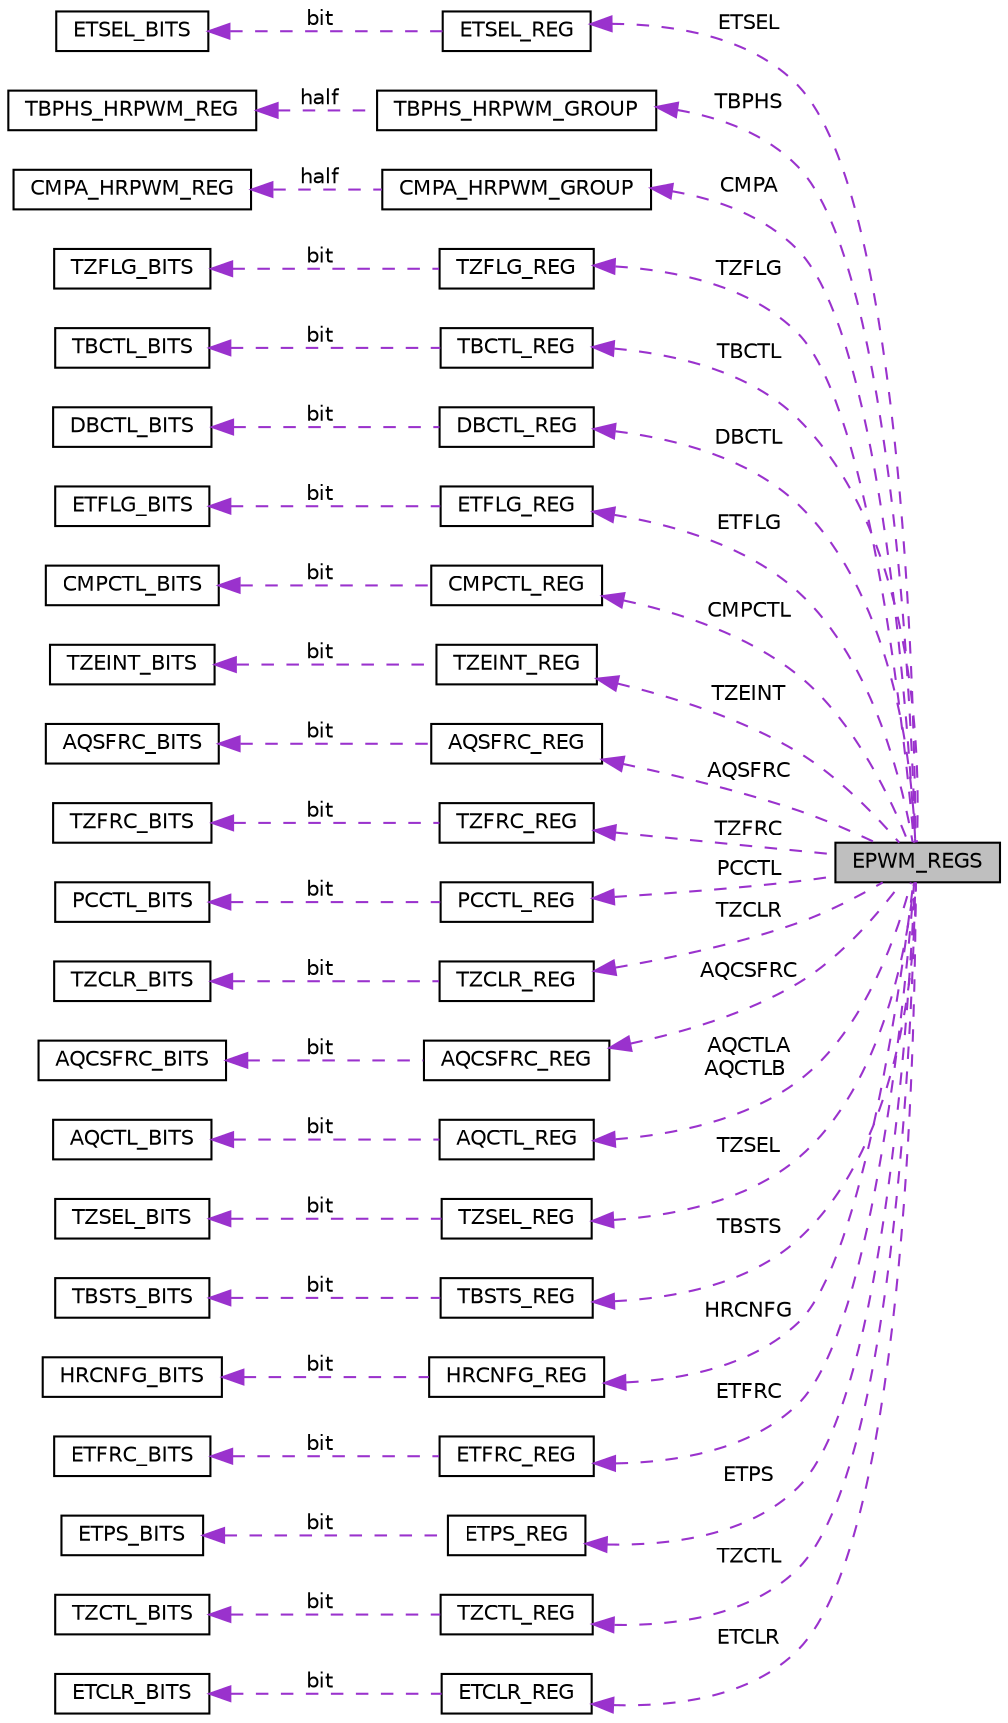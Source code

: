 digraph "EPWM_REGS"
{
  edge [fontname="Helvetica",fontsize="10",labelfontname="Helvetica",labelfontsize="10"];
  node [fontname="Helvetica",fontsize="10",shape=record];
  rankdir="LR";
  Node1 [label="EPWM_REGS",height=0.2,width=0.4,color="black", fillcolor="grey75", style="filled", fontcolor="black"];
  Node2 -> Node1 [dir="back",color="darkorchid3",fontsize="10",style="dashed",label=" ETSEL" ,fontname="Helvetica"];
  Node2 [label="ETSEL_REG",height=0.2,width=0.4,color="black", fillcolor="white", style="filled",URL="$union_e_t_s_e_l___r_e_g.html"];
  Node3 -> Node2 [dir="back",color="darkorchid3",fontsize="10",style="dashed",label=" bit" ,fontname="Helvetica"];
  Node3 [label="ETSEL_BITS",height=0.2,width=0.4,color="black", fillcolor="white", style="filled",URL="$struct_e_t_s_e_l___b_i_t_s.html"];
  Node4 -> Node1 [dir="back",color="darkorchid3",fontsize="10",style="dashed",label=" TBPHS" ,fontname="Helvetica"];
  Node4 [label="TBPHS_HRPWM_GROUP",height=0.2,width=0.4,color="black", fillcolor="white", style="filled",URL="$union_t_b_p_h_s___h_r_p_w_m___g_r_o_u_p.html"];
  Node5 -> Node4 [dir="back",color="darkorchid3",fontsize="10",style="dashed",label=" half" ,fontname="Helvetica"];
  Node5 [label="TBPHS_HRPWM_REG",height=0.2,width=0.4,color="black", fillcolor="white", style="filled",URL="$struct_t_b_p_h_s___h_r_p_w_m___r_e_g.html"];
  Node6 -> Node1 [dir="back",color="darkorchid3",fontsize="10",style="dashed",label=" CMPA" ,fontname="Helvetica"];
  Node6 [label="CMPA_HRPWM_GROUP",height=0.2,width=0.4,color="black", fillcolor="white", style="filled",URL="$union_c_m_p_a___h_r_p_w_m___g_r_o_u_p.html"];
  Node7 -> Node6 [dir="back",color="darkorchid3",fontsize="10",style="dashed",label=" half" ,fontname="Helvetica"];
  Node7 [label="CMPA_HRPWM_REG",height=0.2,width=0.4,color="black", fillcolor="white", style="filled",URL="$struct_c_m_p_a___h_r_p_w_m___r_e_g.html"];
  Node8 -> Node1 [dir="back",color="darkorchid3",fontsize="10",style="dashed",label=" TZFLG" ,fontname="Helvetica"];
  Node8 [label="TZFLG_REG",height=0.2,width=0.4,color="black", fillcolor="white", style="filled",URL="$union_t_z_f_l_g___r_e_g.html"];
  Node9 -> Node8 [dir="back",color="darkorchid3",fontsize="10",style="dashed",label=" bit" ,fontname="Helvetica"];
  Node9 [label="TZFLG_BITS",height=0.2,width=0.4,color="black", fillcolor="white", style="filled",URL="$struct_t_z_f_l_g___b_i_t_s.html"];
  Node10 -> Node1 [dir="back",color="darkorchid3",fontsize="10",style="dashed",label=" TBCTL" ,fontname="Helvetica"];
  Node10 [label="TBCTL_REG",height=0.2,width=0.4,color="black", fillcolor="white", style="filled",URL="$union_t_b_c_t_l___r_e_g.html"];
  Node11 -> Node10 [dir="back",color="darkorchid3",fontsize="10",style="dashed",label=" bit" ,fontname="Helvetica"];
  Node11 [label="TBCTL_BITS",height=0.2,width=0.4,color="black", fillcolor="white", style="filled",URL="$struct_t_b_c_t_l___b_i_t_s.html"];
  Node12 -> Node1 [dir="back",color="darkorchid3",fontsize="10",style="dashed",label=" DBCTL" ,fontname="Helvetica"];
  Node12 [label="DBCTL_REG",height=0.2,width=0.4,color="black", fillcolor="white", style="filled",URL="$union_d_b_c_t_l___r_e_g.html"];
  Node13 -> Node12 [dir="back",color="darkorchid3",fontsize="10",style="dashed",label=" bit" ,fontname="Helvetica"];
  Node13 [label="DBCTL_BITS",height=0.2,width=0.4,color="black", fillcolor="white", style="filled",URL="$struct_d_b_c_t_l___b_i_t_s.html"];
  Node14 -> Node1 [dir="back",color="darkorchid3",fontsize="10",style="dashed",label=" ETFLG" ,fontname="Helvetica"];
  Node14 [label="ETFLG_REG",height=0.2,width=0.4,color="black", fillcolor="white", style="filled",URL="$union_e_t_f_l_g___r_e_g.html"];
  Node15 -> Node14 [dir="back",color="darkorchid3",fontsize="10",style="dashed",label=" bit" ,fontname="Helvetica"];
  Node15 [label="ETFLG_BITS",height=0.2,width=0.4,color="black", fillcolor="white", style="filled",URL="$struct_e_t_f_l_g___b_i_t_s.html"];
  Node16 -> Node1 [dir="back",color="darkorchid3",fontsize="10",style="dashed",label=" CMPCTL" ,fontname="Helvetica"];
  Node16 [label="CMPCTL_REG",height=0.2,width=0.4,color="black", fillcolor="white", style="filled",URL="$union_c_m_p_c_t_l___r_e_g.html"];
  Node17 -> Node16 [dir="back",color="darkorchid3",fontsize="10",style="dashed",label=" bit" ,fontname="Helvetica"];
  Node17 [label="CMPCTL_BITS",height=0.2,width=0.4,color="black", fillcolor="white", style="filled",URL="$struct_c_m_p_c_t_l___b_i_t_s.html"];
  Node18 -> Node1 [dir="back",color="darkorchid3",fontsize="10",style="dashed",label=" TZEINT" ,fontname="Helvetica"];
  Node18 [label="TZEINT_REG",height=0.2,width=0.4,color="black", fillcolor="white", style="filled",URL="$union_t_z_e_i_n_t___r_e_g.html"];
  Node19 -> Node18 [dir="back",color="darkorchid3",fontsize="10",style="dashed",label=" bit" ,fontname="Helvetica"];
  Node19 [label="TZEINT_BITS",height=0.2,width=0.4,color="black", fillcolor="white", style="filled",URL="$struct_t_z_e_i_n_t___b_i_t_s.html"];
  Node20 -> Node1 [dir="back",color="darkorchid3",fontsize="10",style="dashed",label=" AQSFRC" ,fontname="Helvetica"];
  Node20 [label="AQSFRC_REG",height=0.2,width=0.4,color="black", fillcolor="white", style="filled",URL="$union_a_q_s_f_r_c___r_e_g.html"];
  Node21 -> Node20 [dir="back",color="darkorchid3",fontsize="10",style="dashed",label=" bit" ,fontname="Helvetica"];
  Node21 [label="AQSFRC_BITS",height=0.2,width=0.4,color="black", fillcolor="white", style="filled",URL="$struct_a_q_s_f_r_c___b_i_t_s.html"];
  Node22 -> Node1 [dir="back",color="darkorchid3",fontsize="10",style="dashed",label=" TZFRC" ,fontname="Helvetica"];
  Node22 [label="TZFRC_REG",height=0.2,width=0.4,color="black", fillcolor="white", style="filled",URL="$union_t_z_f_r_c___r_e_g.html"];
  Node23 -> Node22 [dir="back",color="darkorchid3",fontsize="10",style="dashed",label=" bit" ,fontname="Helvetica"];
  Node23 [label="TZFRC_BITS",height=0.2,width=0.4,color="black", fillcolor="white", style="filled",URL="$struct_t_z_f_r_c___b_i_t_s.html"];
  Node24 -> Node1 [dir="back",color="darkorchid3",fontsize="10",style="dashed",label=" PCCTL" ,fontname="Helvetica"];
  Node24 [label="PCCTL_REG",height=0.2,width=0.4,color="black", fillcolor="white", style="filled",URL="$union_p_c_c_t_l___r_e_g.html"];
  Node25 -> Node24 [dir="back",color="darkorchid3",fontsize="10",style="dashed",label=" bit" ,fontname="Helvetica"];
  Node25 [label="PCCTL_BITS",height=0.2,width=0.4,color="black", fillcolor="white", style="filled",URL="$struct_p_c_c_t_l___b_i_t_s.html"];
  Node26 -> Node1 [dir="back",color="darkorchid3",fontsize="10",style="dashed",label=" TZCLR" ,fontname="Helvetica"];
  Node26 [label="TZCLR_REG",height=0.2,width=0.4,color="black", fillcolor="white", style="filled",URL="$union_t_z_c_l_r___r_e_g.html"];
  Node27 -> Node26 [dir="back",color="darkorchid3",fontsize="10",style="dashed",label=" bit" ,fontname="Helvetica"];
  Node27 [label="TZCLR_BITS",height=0.2,width=0.4,color="black", fillcolor="white", style="filled",URL="$struct_t_z_c_l_r___b_i_t_s.html"];
  Node28 -> Node1 [dir="back",color="darkorchid3",fontsize="10",style="dashed",label=" AQCSFRC" ,fontname="Helvetica"];
  Node28 [label="AQCSFRC_REG",height=0.2,width=0.4,color="black", fillcolor="white", style="filled",URL="$union_a_q_c_s_f_r_c___r_e_g.html"];
  Node29 -> Node28 [dir="back",color="darkorchid3",fontsize="10",style="dashed",label=" bit" ,fontname="Helvetica"];
  Node29 [label="AQCSFRC_BITS",height=0.2,width=0.4,color="black", fillcolor="white", style="filled",URL="$struct_a_q_c_s_f_r_c___b_i_t_s.html"];
  Node30 -> Node1 [dir="back",color="darkorchid3",fontsize="10",style="dashed",label=" AQCTLA\nAQCTLB" ,fontname="Helvetica"];
  Node30 [label="AQCTL_REG",height=0.2,width=0.4,color="black", fillcolor="white", style="filled",URL="$union_a_q_c_t_l___r_e_g.html"];
  Node31 -> Node30 [dir="back",color="darkorchid3",fontsize="10",style="dashed",label=" bit" ,fontname="Helvetica"];
  Node31 [label="AQCTL_BITS",height=0.2,width=0.4,color="black", fillcolor="white", style="filled",URL="$struct_a_q_c_t_l___b_i_t_s.html"];
  Node32 -> Node1 [dir="back",color="darkorchid3",fontsize="10",style="dashed",label=" TZSEL" ,fontname="Helvetica"];
  Node32 [label="TZSEL_REG",height=0.2,width=0.4,color="black", fillcolor="white", style="filled",URL="$union_t_z_s_e_l___r_e_g.html"];
  Node33 -> Node32 [dir="back",color="darkorchid3",fontsize="10",style="dashed",label=" bit" ,fontname="Helvetica"];
  Node33 [label="TZSEL_BITS",height=0.2,width=0.4,color="black", fillcolor="white", style="filled",URL="$struct_t_z_s_e_l___b_i_t_s.html"];
  Node34 -> Node1 [dir="back",color="darkorchid3",fontsize="10",style="dashed",label=" TBSTS" ,fontname="Helvetica"];
  Node34 [label="TBSTS_REG",height=0.2,width=0.4,color="black", fillcolor="white", style="filled",URL="$union_t_b_s_t_s___r_e_g.html"];
  Node35 -> Node34 [dir="back",color="darkorchid3",fontsize="10",style="dashed",label=" bit" ,fontname="Helvetica"];
  Node35 [label="TBSTS_BITS",height=0.2,width=0.4,color="black", fillcolor="white", style="filled",URL="$struct_t_b_s_t_s___b_i_t_s.html"];
  Node36 -> Node1 [dir="back",color="darkorchid3",fontsize="10",style="dashed",label=" HRCNFG" ,fontname="Helvetica"];
  Node36 [label="HRCNFG_REG",height=0.2,width=0.4,color="black", fillcolor="white", style="filled",URL="$union_h_r_c_n_f_g___r_e_g.html"];
  Node37 -> Node36 [dir="back",color="darkorchid3",fontsize="10",style="dashed",label=" bit" ,fontname="Helvetica"];
  Node37 [label="HRCNFG_BITS",height=0.2,width=0.4,color="black", fillcolor="white", style="filled",URL="$struct_h_r_c_n_f_g___b_i_t_s.html"];
  Node38 -> Node1 [dir="back",color="darkorchid3",fontsize="10",style="dashed",label=" ETFRC" ,fontname="Helvetica"];
  Node38 [label="ETFRC_REG",height=0.2,width=0.4,color="black", fillcolor="white", style="filled",URL="$union_e_t_f_r_c___r_e_g.html"];
  Node39 -> Node38 [dir="back",color="darkorchid3",fontsize="10",style="dashed",label=" bit" ,fontname="Helvetica"];
  Node39 [label="ETFRC_BITS",height=0.2,width=0.4,color="black", fillcolor="white", style="filled",URL="$struct_e_t_f_r_c___b_i_t_s.html"];
  Node40 -> Node1 [dir="back",color="darkorchid3",fontsize="10",style="dashed",label=" ETPS" ,fontname="Helvetica"];
  Node40 [label="ETPS_REG",height=0.2,width=0.4,color="black", fillcolor="white", style="filled",URL="$union_e_t_p_s___r_e_g.html"];
  Node41 -> Node40 [dir="back",color="darkorchid3",fontsize="10",style="dashed",label=" bit" ,fontname="Helvetica"];
  Node41 [label="ETPS_BITS",height=0.2,width=0.4,color="black", fillcolor="white", style="filled",URL="$struct_e_t_p_s___b_i_t_s.html"];
  Node42 -> Node1 [dir="back",color="darkorchid3",fontsize="10",style="dashed",label=" TZCTL" ,fontname="Helvetica"];
  Node42 [label="TZCTL_REG",height=0.2,width=0.4,color="black", fillcolor="white", style="filled",URL="$union_t_z_c_t_l___r_e_g.html"];
  Node43 -> Node42 [dir="back",color="darkorchid3",fontsize="10",style="dashed",label=" bit" ,fontname="Helvetica"];
  Node43 [label="TZCTL_BITS",height=0.2,width=0.4,color="black", fillcolor="white", style="filled",URL="$struct_t_z_c_t_l___b_i_t_s.html"];
  Node44 -> Node1 [dir="back",color="darkorchid3",fontsize="10",style="dashed",label=" ETCLR" ,fontname="Helvetica"];
  Node44 [label="ETCLR_REG",height=0.2,width=0.4,color="black", fillcolor="white", style="filled",URL="$union_e_t_c_l_r___r_e_g.html"];
  Node45 -> Node44 [dir="back",color="darkorchid3",fontsize="10",style="dashed",label=" bit" ,fontname="Helvetica"];
  Node45 [label="ETCLR_BITS",height=0.2,width=0.4,color="black", fillcolor="white", style="filled",URL="$struct_e_t_c_l_r___b_i_t_s.html"];
}
